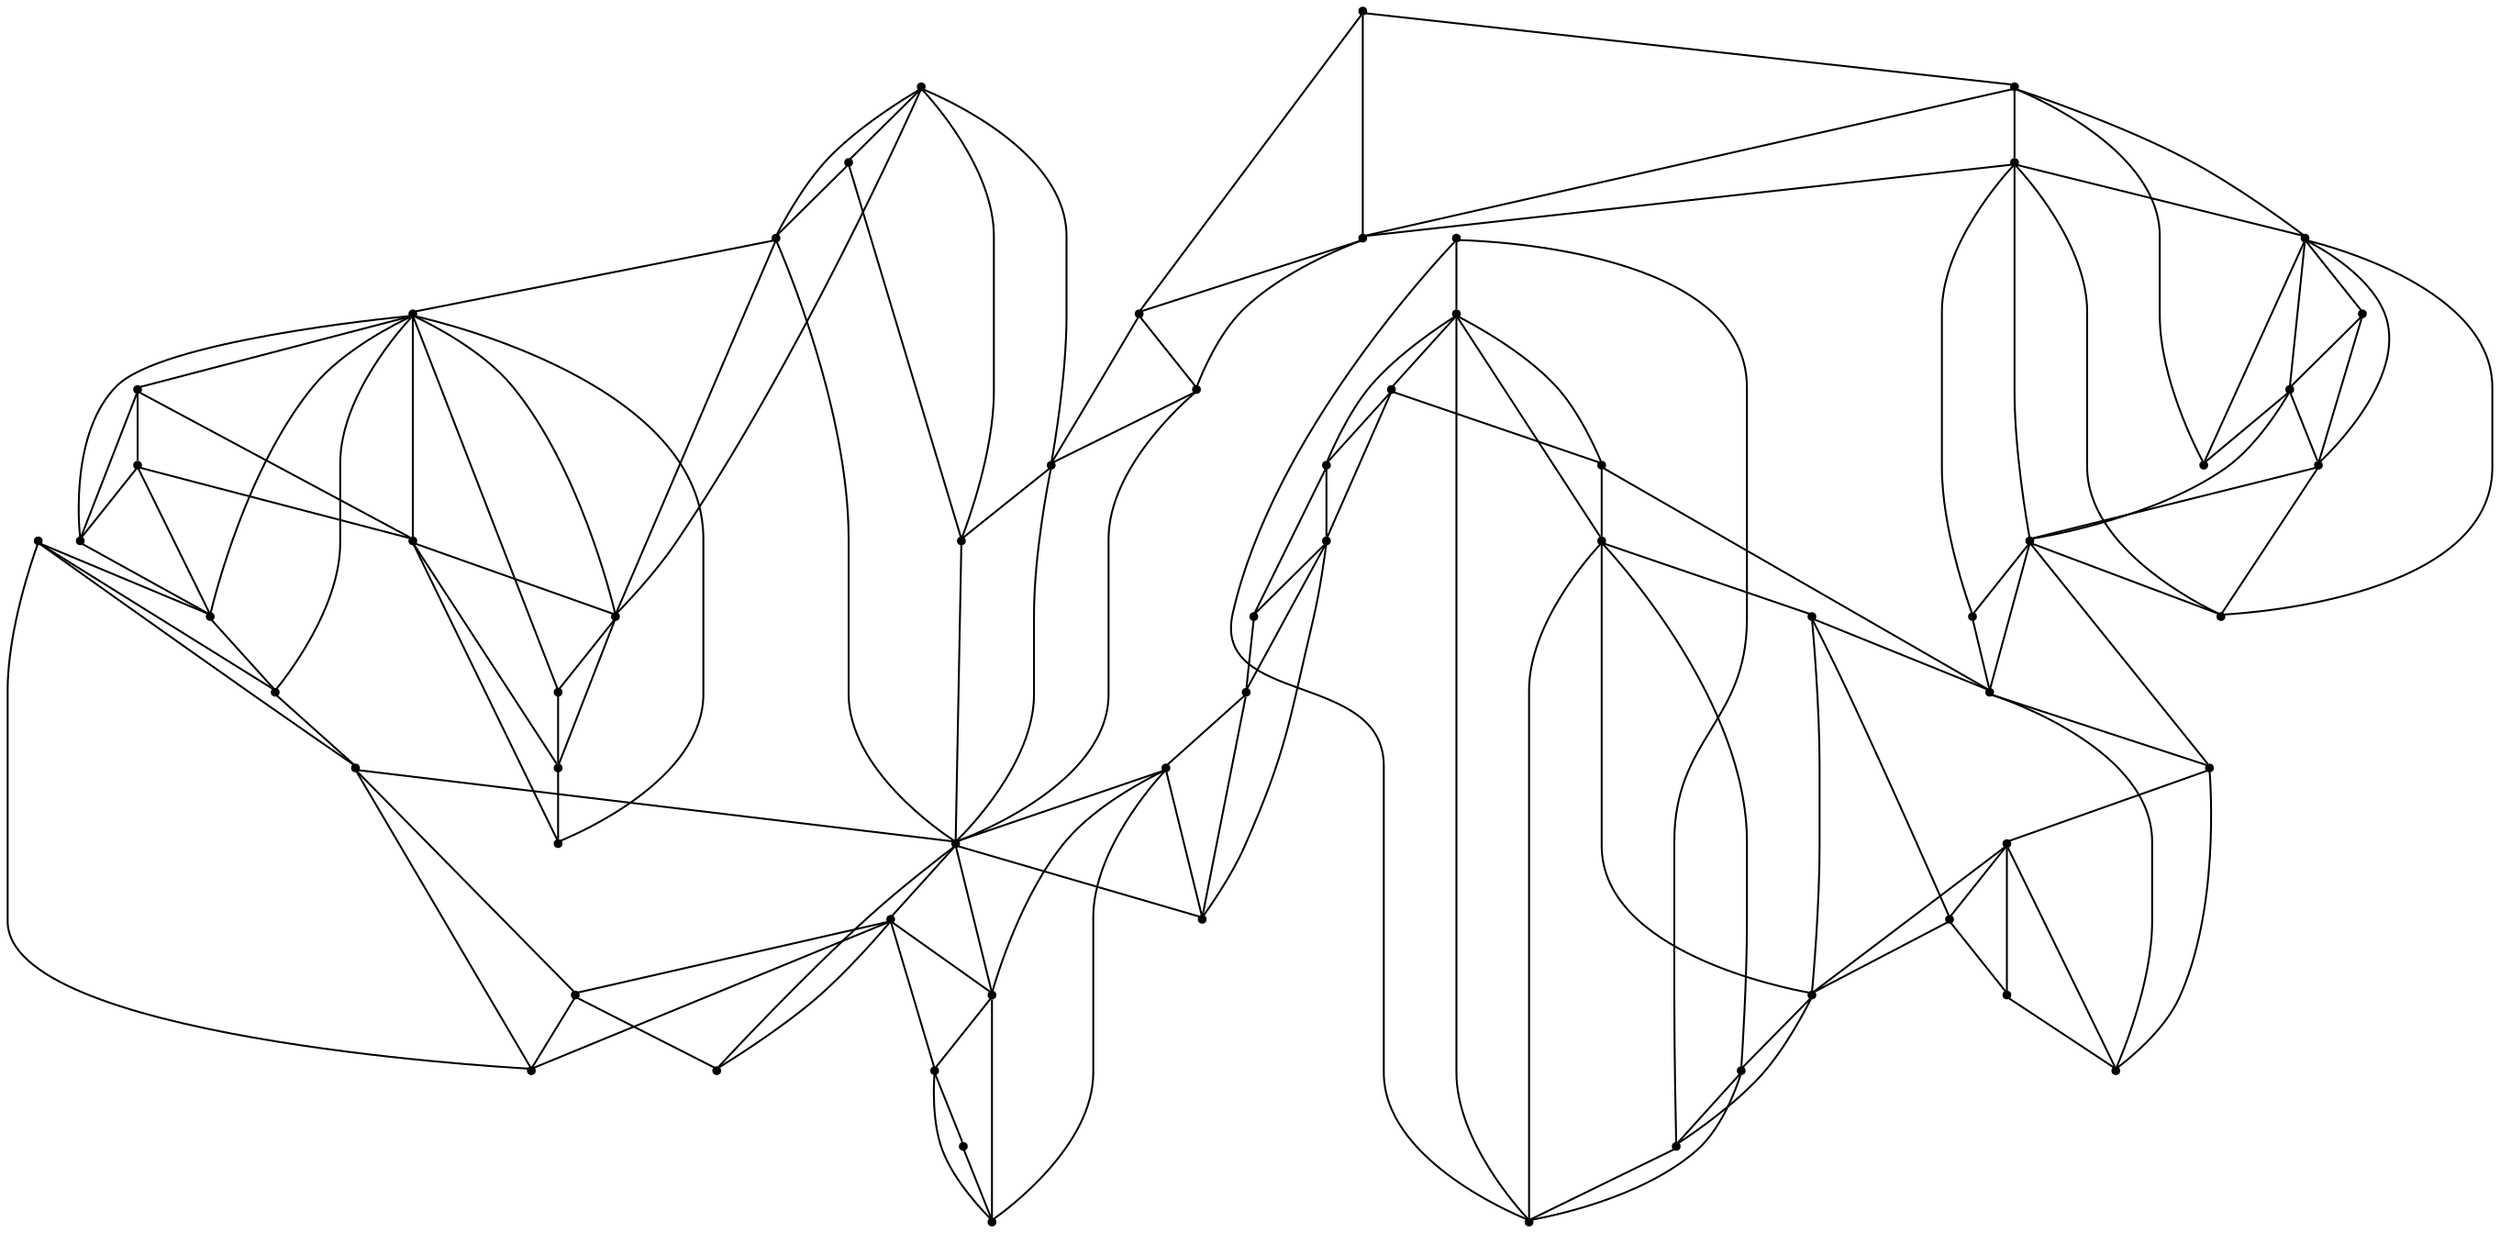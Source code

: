 graph {
  node [shape=point,comment="{\"directed\":false,\"doi\":\"10.1007/978-3-540-31843-9_26\",\"figure\":\"1 (1)\"}"]

  v0 [pos="667.3741528888081,616.0362223468758"]
  v1 [pos="718.383648255814,609.786158768588"]
  v2 [pos="594.3605536882267,622.0362325194019"]
  v3 [pos="502.3434456758721,621.7861791136402"]
  v4 [pos="406.8256858648256,614.5362198037443"]
  v5 [pos="380.5707894258721,611.5362147174812"]
  v6 [pos="847.9077330123546,505.28621471748124"]
  v7 [pos="848.6578579215115,478.53615876858794"]
  v8 [pos="622.8116778706395,457.0737182778654"]
  v9 [pos="845.4072583575581,531.286174027377"]
  v10 [pos="804.4559229651163,510.3842397215503"]
  v11 [pos="829.6543332122093,375.03617402737706"]
  v12 [pos="780.3951398982558,313.28627066637443"]
  v13 [pos="811.4009175145349,583.7861994586922"]
  v14 [pos="773.9043695494186,544.8800384682951"]
  v15 [pos="741.1899890988373,553.2215098224617"]
  v16 [pos="767.4948673691861,414.8672719481128"]
  v17 [pos="764.3921784156977,598.7862248900074"]
  v18 [pos="734.8866824127907,290.78616894111406"]
  v19 [pos="691.7057503633721,542.5675689858732"]
  v20 [pos="668.9057049418604,305.0423919839201"]
  v21 [pos="696.027398255814,310.85497336412834"]
  v22 [pos="665.8738553779069,275.78627066637443"]
  v23 [pos="612.9765125363372,541.7111694497404"]
  v24 [pos="633.5074400436047,302.43822531725334"]
  v25 [pos="640.5129087936047,589.4339223387378"]
  v26 [pos="571.879269622093,578.5549143634773"]
  v27 [pos="589.8597088481105,266.5362337909676"]
  v28 [pos="510.25116279069766,542.6425913654305"]
  v29 [pos="568.5995457848837,299.97545676256584"]
  v30 [pos="545.8515170784883,261.78623633409904"]
  v31 [pos="493.00002271075584,394.63627931302165"]
  v32 [pos="528.5087436409883,302.2879262449877"]
  v33 [pos="498.84277797965115,259.5362325194018"]
  v34 [pos="383.6401253633721,566.2631968341805"]
  v35 [pos="457.64137445494185,588.3927642983732"]
  v36 [pos="365.38254451308137,375.60081280097734"]
  v37 [pos="472.58791333575573,260.78621344591545"]
  v38 [pos="358.15622728924416,293.4215525470711"]
  v39 [pos="486.63010537790694,303.10910340970133"]
  v40 [pos="427.4607739825581,310.40916241035234"]
  v41 [pos="463.2299282340116,310.1090728921232"]
  v42 [pos="427.82958870821216,259.78619055773186"]
  v43 [pos="425.44789244186046,583.6215952716805"]
  v44 [pos="443.03450218023255,282.46752219225334"]
  v45 [pos="400.1098382994186,578.5549143634773"]
  v46 [pos="395.97365098110464,499.0196207843758"]
  v47 [pos="280.13338026889534,464.3383005939461"]
  v48 [pos="288.8037256994913,582.7862401487964"]
  v49 [pos="388.4118323037791,530.2758514565763"]
  v50 [pos="293.2483012354651,429.0213246824878"]
  v51 [pos="323.81021984011625,268.5361841999031"]
  v52 [pos="345.9330941133721,328.06739605293046"]
  v53 [pos="285.8031624727471,280.7861943724291"]
  v54 [pos="318.7363644622093,544.0591156167326"]
  v55 [pos="294.9652979651163,534.3715647541023"]
  v56 [pos="222.79143804505813,345.2862401487963"]
  v57 [pos="282.2962708938953,378.8799265705086"]
  v58 [pos="209.53897165697674,476.2862503213224"]
  v59 [pos="263.8136525708576,496.8217193764982"]
  v60 [pos="233.54344567587208,540.0361994586922"]
  v61 [pos="208.788834824673,398.5362350625333"]
  v62 [pos="207.78864973201308,442.28623506253336"]

  v0 -- v1 [id="-1",pos="667.3741528888081,616.0362223468758 684.2344448080644,614.2025184350448 701.0846471702569,612.2219850176065 718.383648255814,609.786158768588"]
  v62 -- v50 [id="-2",pos="207.78864973201308,442.28623506253336 293.2483012354651,429.0213246824878 293.2483012354651,429.0213246824878 293.2483012354651,429.0213246824878"]
  v62 -- v47 [id="-3",pos="207.78864973201308,442.28623506253336 280.13338026889534,464.3383005939461 280.13338026889534,464.3383005939461 280.13338026889534,464.3383005939461"]
  v62 -- v58 [id="-4",pos="207.78864973201308,442.28623506253336 209.53897165697674,476.2862503213224 209.53897165697674,476.2862503213224 209.53897165697674,476.2862503213224"]
  v62 -- v46 [id="-5",pos="207.78864973201308,442.28623506253336 316.9089434956395,457.66957399075596 316.9089434956395,457.66957399075596 316.9089434956395,457.66957399075596 395.97365098110464,499.0196207843758 395.97365098110464,499.0196207843758 395.97365098110464,499.0196207843758"]
  v61 -- v50 [id="-6",pos="208.788834824673,398.5362350625333 293.2483012354651,429.0213246824878 293.2483012354651,429.0213246824878 293.2483012354651,429.0213246824878"]
  v61 -- v62 [id="-7",pos="208.788834824673,398.5362350625333 207.78864973201308,442.28623506253336 207.78864973201308,442.28623506253336 207.78864973201308,442.28623506253336"]
  v61 -- v56 [id="-8",pos="208.788834824673,398.5362350625333 215.71096475290696,361.7820719562508 215.71096475290696,361.7820719562508 215.71096475290696,361.7820719562508 222.79143804505813,345.2862401487963 222.79143804505813,345.2862401487963 222.79143804505813,345.2862401487963"]
  v60 -- v58 [id="-9",pos="233.54344567587208,540.0361994586922 218.16975608648255,511.39042970364665 218.16975608648255,511.39042970364665 218.16975608648255,511.39042970364665 209.53897165697674,476.2862503213224 209.53897165697674,476.2862503213224 209.53897165697674,476.2862503213224"]
  v56 -- v53 [id="-10",pos="222.79143804505813,345.2862401487963 228.90090615915696,328.9237955890633 228.90090615915696,328.9237955890633 228.90090615915696,328.9237955890633 246.93342569040698,303.44034628893303 246.93342569040698,303.44034628893303 246.93342569040698,303.44034628893303 285.8031624727471,280.7861943724291 285.8031624727471,280.7861943724291 285.8031624727471,280.7861943724291"]
  v60 -- v55 [id="-11",pos="233.54344567587208,540.0361994586922 294.9652979651163,534.3715647541023 294.9652979651163,534.3715647541023 294.9652979651163,534.3715647541023"]
  v60 -- v48 [id="-12",pos="233.54344567587208,540.0361994586922 257.6645916606105,564.8111958983081 257.6645916606105,564.8111958983081 257.6645916606105,564.8111958983081 288.8037256994913,582.7862401487964 288.8037256994913,582.7862401487964 288.8037256994913,582.7862401487964"]
  v59 -- v55 [id="-13",pos="263.8136525708576,496.8217193764982 294.9652979651163,534.3715647541023 294.9652979651163,534.3715647541023 294.9652979651163,534.3715647541023"]
  v55 -- v47 [id="-14",pos="294.9652979651163,534.3715647541023 265.64108148619187,493.5821513019539 265.64108148619187,493.5821513019539 265.64108148619187,493.5821513019539 280.13338026889534,464.3383005939461 280.13338026889534,464.3383005939461 280.13338026889534,464.3383005939461"]
  v59 -- v60 [id="-15",pos="263.8136525708576,496.8217193764982 233.54344567587208,540.0361994586922 233.54344567587208,540.0361994586922 233.54344567587208,540.0361994586922"]
  v47 -- v59 [id="-16",pos="280.13338026889534,464.3383005939461 263.8136525708576,496.8217193764982 263.8136525708576,496.8217193764982 263.8136525708576,496.8217193764982"]
  v47 -- v58 [id="-17",pos="280.13338026889534,464.3383005939461 209.53897165697674,476.2862503213224 209.53897165697674,476.2862503213224 209.53897165697674,476.2862503213224"]
  v47 -- v60 [id="-18",pos="280.13338026889534,464.3383005939461 242.68681413517442,487.8445923013029 242.68681413517442,487.8445923013029 242.68681413517442,487.8445923013029 233.54344567587208,540.0361994586922 233.54344567587208,540.0361994586922 233.54344567587208,540.0361994586922"]
  v57 -- v8 [id="-19",pos="282.2962708938953,378.8799265705086 465.5782794331395,458.2654297036466 465.5782794331395,458.2654297036466 465.5782794331395,458.2654297036466 622.8116778706395,457.0737182778654 622.8116778706395,457.0737182778654 622.8116778706395,457.0737182778654"]
  v57 -- v53 [id="-20",pos="282.2962708938953,378.8799265705086 285.8031624727471,280.7861943724291 285.8031624727471,280.7861943724291 285.8031624727471,280.7861943724291"]
  v48 -- v49 [id="-21",pos="288.8037256994913,582.7862401487964 388.4118323037791,530.2758514565763 388.4118323037791,530.2758514565763 388.4118323037791,530.2758514565763"]
  v48 -- v34 [id="-22",pos="288.8037256994913,582.7862401487964 383.6401253633721,566.2631968341805 383.6401253633721,566.2631968341805 383.6401253633721,566.2631968341805"]
  v48 -- v5 [id="-23",pos="288.8037256994913,582.7862401487964 325.85228924418607,599.3069946450529 325.85228924418607,599.3069946450529 325.85228924418607,599.3069946450529 344.4415009550581,605.270651911627 362.54364184416704,608.7879307538508 380.5707894258721,611.5362147174812"]
  v53 -- v36 [id="-24",pos="285.8031624727471,280.7861943724291 365.38254451308137,375.60081280097734 365.38254451308137,375.60081280097734 365.38254451308137,375.60081280097734"]
  v50 -- v56 [id="-25",pos="293.2483012354651,429.0213246824878 222.79143804505813,345.2862401487963 222.79143804505813,345.2862401487963 222.79143804505813,345.2862401487963"]
  v55 -- v54 [id="-26",pos="294.9652979651163,534.3715647541023 318.7363644622093,544.0591156167326 318.7363644622093,544.0591156167326 318.7363644622093,544.0591156167326"]
  v55 -- v48 [id="-27",pos="294.9652979651163,534.3715647541023 288.8037256994913,582.7862401487964 288.8037256994913,582.7862401487964 288.8037256994913,582.7862401487964"]
  v56 -- v57 [id="-29",pos="222.79143804505813,345.2862401487963 282.2962708938953,378.8799265705086 282.2962708938953,378.8799265705086 282.2962708938953,378.8799265705086"]
  v51 -- v36 [id="-30",pos="323.81021984011625,268.5361841999031 318.02580850290695,301.8028239093758 318.02580850290695,301.8028239093758 318.02580850290695,301.8028239093758 365.38254451308137,375.60081280097734 365.38254451308137,375.60081280097734 365.38254451308137,375.60081280097734"]
  v54 -- v46 [id="-31",pos="318.7363644622093,544.0591156167326 395.97365098110464,499.0196207843758 395.97365098110464,499.0196207843758 395.97365098110464,499.0196207843758"]
  v54 -- v47 [id="-32",pos="318.7363644622093,544.0591156167326 280.13338026889534,464.3383005939461 280.13338026889534,464.3383005939461 280.13338026889534,464.3383005939461"]
  v51 -- v52 [id="-33",pos="323.81021984011625,268.5361841999031 345.9330941133721,328.06739605293046 345.9330941133721,328.06739605293046 345.9330941133721,328.06739605293046"]
  v51 -- v38 [id="-34",pos="323.81021984011625,268.5361841999031 358.15622728924416,293.4215525470711 358.15622728924416,293.4215525470711 358.15622728924416,293.4215525470711"]
  v51 -- v53 [id="-35",pos="323.81021984011625,268.5361841999031 285.8031624727471,280.7861943724291 285.8031624727471,280.7861943724291 285.8031624727471,280.7861943724291"]
  v52 -- v38 [id="-36",pos="345.9330941133721,328.06739605293046 358.15622728924416,293.4215525470711 358.15622728924416,293.4215525470711 358.15622728924416,293.4215525470711"]
  v52 -- v36 [id="-37",pos="345.9330941133721,328.06739605293046 365.38254451308137,375.60081280097734 365.38254451308137,375.60081280097734 365.38254451308137,375.60081280097734"]
  v53 -- v8 [id="-38",pos="285.8031624727471,280.7861943724291 346.19772438226744,377.72369182929765 346.19772438226744,377.72369182929765 346.19772438226744,377.72369182929765 505.66904978197675,445.89868979479246 505.66904978197675,445.89868979479246 505.66904978197675,445.89868979479246 622.8116778706395,457.0737182778654 622.8116778706395,457.0737182778654 622.8116778706395,457.0737182778654"]
  v38 -- v8 [id="-39",pos="358.15622728924416,293.4215525470711 386.2135219840116,372.2111999673185 386.2135219840116,372.2111999673185 386.2135219840116,372.2111999673185 515.2833348473837,428.0904113930997 515.2833348473837,428.0904113930997 515.2833348473837,428.0904113930997 622.8116778706395,457.0737182778654 622.8116778706395,457.0737182778654 622.8116778706395,457.0737182778654"]
  v38 -- v31 [id="-40",pos="358.15622728924416,293.4215525470711 493.00002271075584,394.63627931302165 493.00002271075584,394.63627931302165 493.00002271075584,394.63627931302165"]
  v36 -- v8 [id="-41",pos="365.38254451308137,375.60081280097734 505.66904978197675,438.5236084145841 505.66904978197675,438.5236084145841 505.66904978197675,438.5236084145841 622.8116778706395,457.0737182778654 622.8116778706395,457.0737182778654 622.8116778706395,457.0737182778654"]
  v51 -- v42 [id="-42",pos="323.81021984011625,268.5361841999031 371.90666787790695,261.56959331855546 371.90666787790695,261.56959331855546 371.90666787790695,261.56959331855546 427.82958870821216,259.78619055773186 427.82958870821216,259.78619055773186 427.82958870821216,259.78619055773186"]
  v49 -- v34 [id="-43",pos="388.4118323037791,530.2758514565763 380.699972747093,551.0986307941414 380.699972747093,551.0986307941414 380.699972747093,551.0986307941414 383.6401253633721,566.2631968341805 383.6401253633721,566.2631968341805 383.6401253633721,566.2631968341805"]
  v34 -- v5 [id="-44",pos="383.6401253633721,566.2631968341805 380.5707894258721,611.5362147174812 380.5707894258721,611.5362147174812 380.5707894258721,611.5362147174812"]
  v49 -- v46 [id="-46",pos="388.4118323037791,530.2758514565763 395.97365098110464,499.0196207843758 395.97365098110464,499.0196207843758 395.97365098110464,499.0196207843758"]
  v46 -- v47 [id="-47",pos="395.97365098110464,499.0196207843758 280.13338026889534,464.3383005939461 280.13338026889534,464.3383005939461 280.13338026889534,464.3383005939461"]
  v46 -- v50 [id="-48",pos="395.97365098110464,499.0196207843758 372.79851925872094,460.5028768065112 372.79851925872094,460.5028768065112 372.79851925872094,460.5028768065112 293.2483012354651,429.0213246824878 293.2483012354651,429.0213246824878 293.2483012354651,429.0213246824878"]
  v46 -- v48 [id="-49",pos="395.97365098110464,499.0196207843758 288.8037256994913,582.7862401487964 288.8037256994913,582.7862401487964 288.8037256994913,582.7862401487964"]
  v45 -- v34 [id="-50",pos="400.1098382994186,578.5549143634773 383.6401253633721,566.2631968341805 383.6401253633721,566.2631968341805 383.6401253633721,566.2631968341805"]
  v31 -- v42 [id="-51",pos="493.00002271075584,394.63627931302165 406.18390261627906,298.82379965807365 406.18390261627906,298.82379965807365 406.18390261627906,298.82379965807365 427.82958870821216,259.78619055773186 427.82958870821216,259.78619055773186 427.82958870821216,259.78619055773186"]
  v4 -- v35 [id="-52",pos="406.8256858648256,614.5362198037443 457.64137445494185,588.3927642983732 457.64137445494185,588.3927642983732 457.64137445494185,588.3927642983732"]
  v4 -- v43 [id="-53",pos="406.8256858648256,614.5362198037443 425.44789244186046,583.6215952716805 425.44789244186046,583.6215952716805 425.44789244186046,583.6215952716805"]
  v43 -- v45 [id="-54",pos="425.44789244186046,583.6215952716805 400.1098382994186,578.5549143634773 400.1098382994186,578.5549143634773 400.1098382994186,578.5549143634773"]
  v40 -- v44 [id="-55",pos="427.4607739825581,310.40916241035234 443.03450218023255,282.46752219225334 443.03450218023255,282.46752219225334 443.03450218023255,282.46752219225334"]
  v40 -- v31 [id="-56",pos="427.4607739825581,310.40916241035234 493.00002271075584,394.63627931302165 493.00002271075584,394.63627931302165 493.00002271075584,394.63627931302165"]
  v5 -- v45 [id="-58",pos="380.5707894258721,611.5362147174812 400.1098382994186,578.5549143634773 400.1098382994186,578.5549143634773 400.1098382994186,578.5549143634773"]
  v4 -- v45 [id="-59",pos="406.8256858648256,614.5362198037443 400.1098382994186,578.5549143634773 400.1098382994186,578.5549143634773 400.1098382994186,578.5549143634773"]
  v42 -- v40 [id="-60",pos="427.82958870821216,259.78619055773186 427.4607739825581,310.40916241035234 427.4607739825581,310.40916241035234 427.4607739825581,310.40916241035234"]
  v44 -- v41 [id="-61",pos="443.03450218023255,282.46752219225334 463.2299282340116,310.1090728921232 463.2299282340116,310.1090728921232 463.2299282340116,310.1090728921232"]
  v44 -- v42 [id="-63",pos="443.03450218023255,282.46752219225334 427.82958870821216,259.78619055773186 427.82958870821216,259.78619055773186 427.82958870821216,259.78619055773186"]
  v44 -- v37 [id="-64",pos="443.03450218023255,282.46752219225334 472.58791333575573,260.78621344591545 472.58791333575573,260.78621344591545 472.58791333575573,260.78621344591545"]
  v35 -- v3 [id="-65",pos="457.64137445494185,588.3927642983732 502.3434456758721,621.7861791136402 502.3434456758721,621.7861791136402 502.3434456758721,621.7861791136402"]
  v35 -- v43 [id="-66",pos="457.64137445494185,588.3927642983732 425.44789244186046,583.6215952716805 425.44789244186046,583.6215952716805 425.44789244186046,583.6215952716805"]
  v41 -- v31 [id="-67",pos="463.2299282340116,310.1090728921232 493.00002271075584,394.63627931302165 493.00002271075584,394.63627931302165 493.00002271075584,394.63627931302165"]
  v48 -- v54 [id="-68",pos="288.8037256994913,582.7862401487964 318.7363644622093,544.0591156167326 318.7363644622093,544.0591156167326 318.7363644622093,544.0591156167326"]
  v37 -- v42 [id="-69",pos="472.58791333575573,260.78621344591545 427.82958870821216,259.78619055773186 427.82958870821216,259.78619055773186 427.82958870821216,259.78619055773186"]
  v37 -- v31 [id="-70",pos="472.58791333575573,260.78621344591545 471.16680141715113,295.5444315753914 471.16680141715113,295.5444315753914 471.16680141715113,295.5444315753914 493.00002271075584,394.63627931302165 493.00002271075584,394.63627931302165 493.00002271075584,394.63627931302165"]
  v37 -- v39 [id="-71",pos="472.58791333575573,260.78621344591545 486.63010537790694,303.10910340970133 486.63010537790694,303.10910340970133 486.63010537790694,303.10910340970133"]
  v39 -- v33 [id="-72",pos="486.63010537790694,303.10910340970133 498.84277797965115,259.5362325194018 498.84277797965115,259.5362325194018 498.84277797965115,259.5362325194018"]
  v39 -- v32 [id="-73",pos="486.63010537790694,303.10910340970133 528.5087436409883,302.2879262449877 528.5087436409883,302.2879262449877 528.5087436409883,302.2879262449877"]
  v31 -- v30 [id="-74",pos="493.00002271075584,394.63627931302165 548.5937136627907,308.43632814114665 548.5937136627907,308.43632814114665 548.5937136627907,308.43632814114665 545.8515170784883,261.78623633409904 545.8515170784883,261.78623633409904 545.8515170784883,261.78623633409904"]
  v31 -- v39 [id="-77",pos="493.00002271075584,394.63627931302165 486.63010537790694,303.10910340970133 486.63010537790694,303.10910340970133 486.63010537790694,303.10910340970133"]
  v31 -- v29 [id="-79",pos="493.00002271075584,394.63627931302165 568.5995457848837,299.97545676256584 568.5995457848837,299.97545676256584 568.5995457848837,299.97545676256584"]
  v33 -- v37 [id="-80",pos="498.84277797965115,259.5362325194018 472.58791333575573,260.78621344591545 472.58791333575573,260.78621344591545 472.58791333575573,260.78621344591545"]
  v33 -- v32 [id="-81",pos="498.84277797965115,259.5362325194018 528.5087436409883,302.2879262449877 528.5087436409883,302.2879262449877 528.5087436409883,302.2879262449877"]
  v3 -- v28 [id="-82",pos="502.3434456758721,621.7861791136402 510.25116279069766,542.6425913654305 510.25116279069766,542.6425913654305 510.25116279069766,542.6425913654305"]
  v3 -- v26 [id="-84",pos="502.3434456758721,621.7861791136402 571.879269622093,578.5549143634773 571.879269622093,578.5549143634773 571.879269622093,578.5549143634773"]
  v3 -- v23 [id="-86",pos="502.3434456758721,621.7861791136402 550.0814680232558,563.4694397134123 550.0814680232558,563.4694397134123 550.0814680232558,563.4694397134123 612.9765125363372,541.7111694497404 612.9765125363372,541.7111694497404 612.9765125363372,541.7111694497404"]
  v28 -- v34 [id="-87",pos="510.25116279069766,542.6425913654305 383.6401253633721,566.2631968341805 383.6401253633721,566.2631968341805 383.6401253633721,566.2631968341805"]
  v34 -- v19 [id="-89",pos="383.6401253633721,566.2631968341805 515.504215116279,500.9569783690112 515.504215116279,500.9569783690112 515.504215116279,500.9569783690112 691.7057503633721,542.5675689858732 691.7057503633721,542.5675689858732 691.7057503633721,542.5675689858732"]
  v33 -- v30 [id="-90",pos="498.84277797965115,259.5362325194018 519.0090479651162,261.56959331855546 519.0090479651162,261.56959331855546 519.0090479651162,261.56959331855546 545.8515170784883,261.78623633409904 545.8515170784883,261.78623633409904 545.8515170784883,261.78623633409904"]
  v32 -- v31 [id="-91",pos="528.5087436409883,302.2879262449877 493.00002271075584,394.63627931302165 493.00002271075584,394.63627931302165 493.00002271075584,394.63627931302165"]
  v30 -- v29 [id="-92",pos="545.8515170784883,261.78623633409904 568.5995457848837,299.97545676256584 568.5995457848837,299.97545676256584 568.5995457848837,299.97545676256584"]
  v37 -- v41 [id="-93",pos="472.58791333575573,260.78621344591545 463.2299282340116,310.1090728921232 463.2299282340116,310.1090728921232 463.2299282340116,310.1090728921232"]
  v28 -- v35 [id="-94",pos="510.25116279069766,542.6425913654305 457.64137445494185,588.3927642983732 457.64137445494185,588.3927642983732 457.64137445494185,588.3927642983732"]
  v29 -- v27 [id="-96",pos="568.5995457848837,299.97545676256584 589.8597088481105,266.5362337909676 589.8597088481105,266.5362337909676 589.8597088481105,266.5362337909676"]
  v29 -- v24 [id="-97",pos="568.5995457848837,299.97545676256584 605.0792242005814,302.1029134276049 605.0792242005814,302.1029134276049 605.0792242005814,302.1029134276049 633.5074400436047,302.43822531725334 633.5074400436047,302.43822531725334 633.5074400436047,302.43822531725334"]
  v26 -- v2 [id="-98",pos="571.879269622093,578.5549143634773 584.5837481831395,602.8821289223966 584.5837481831395,602.8821289223966 584.5837481831395,602.8821289223966 594.3605536882267,622.0362325194019 594.3605536882267,622.0362325194019 594.3605536882267,622.0362325194019"]
  v26 -- v25 [id="-99",pos="571.879269622093,578.5549143634773 640.5129087936047,589.4339223387378 640.5129087936047,589.4339223387378 640.5129087936047,589.4339223387378"]
  v27 -- v30 [id="-100",pos="589.8597088481105,266.5362337909676 545.8515170784883,261.78623633409904 545.8515170784883,261.78623633409904 545.8515170784883,261.78623633409904"]
  v27 -- v24 [id="-101",pos="589.8597088481105,266.5362337909676 633.5074400436047,302.43822531725334 633.5074400436047,302.43822531725334 633.5074400436047,302.43822531725334"]
  v2 -- v25 [id="-102",pos="594.3605536882267,622.0362325194019 640.5129087936047,589.4339223387378 640.5129087936047,589.4339223387378 640.5129087936047,589.4339223387378"]
  v23 -- v28 [id="-105",pos="612.9765125363372,541.7111694497404 510.25116279069766,542.6425913654305 510.25116279069766,542.6425913654305 510.25116279069766,542.6425913654305"]
  v23 -- v25 [id="-106",pos="612.9765125363372,541.7111694497404 640.5129087936047,589.4339223387378 640.5129087936047,589.4339223387378 640.5129087936047,589.4339223387378"]
  v23 -- v1 [id="-107",pos="612.9765125363372,541.7111694497404 718.383648255814,609.786158768588 718.383648255814,609.786158768588 718.383648255814,609.786158768588"]
  v23 -- v26 [id="-108",pos="612.9765125363372,541.7111694497404 571.879269622093,578.5549143634773 571.879269622093,578.5549143634773 571.879269622093,578.5549143634773"]
  v8 -- v10 [id="-109",pos="622.8116778706395,457.0737182778654 804.4559229651163,510.3842397215503 804.4559229651163,510.3842397215503 804.4559229651163,510.3842397215503"]
  v8 -- v21 [id="-110",pos="622.8116778706395,457.0737182778654 696.027398255814,310.85497336412834 696.027398255814,310.85497336412834 696.027398255814,310.85497336412834"]
  v8 -- v18 [id="-111",pos="622.8116778706395,457.0737182778654 734.8866824127907,290.78616894111406 734.8866824127907,290.78616894111406 734.8866824127907,290.78616894111406"]
  v38 -- v42 [id="-112",pos="358.15622728924416,293.4215525470711 427.82958870821216,259.78619055773186 427.82958870821216,259.78619055773186 427.82958870821216,259.78619055773186"]
  v8 -- v16 [id="-114",pos="622.8116778706395,457.0737182778654 767.4948673691861,414.8672719481128 767.4948673691861,414.8672719481128 767.4948673691861,414.8672719481128"]
  v27 -- v22 [id="-115",pos="589.8597088481105,266.5362337909676 625.0495730377907,268.9445475421883 625.0495730377907,268.9445475421883 625.0495730377907,268.9445475421883 661.1896802325581,274.6821065428393 661.1896802325581,274.6821065428393 661.1896802325581,274.6821065428393 665.8738553779069,275.78627066637443 665.8738553779069,275.78627066637443 665.8738553779069,275.78627066637443"]
  v24 -- v20 [id="-116",pos="633.5074400436047,302.43822531725334 668.9057049418604,305.0423919839201 668.9057049418604,305.0423919839201 668.9057049418604,305.0423919839201"]
  v24 -- v8 [id="-117",pos="633.5074400436047,302.43822531725334 622.8116778706395,457.0737182778654 622.8116778706395,457.0737182778654 622.8116778706395,457.0737182778654"]
  v25 -- v1 [id="-121",pos="640.5129087936047,589.4339223387378 718.383648255814,609.786158768588 718.383648255814,609.786158768588 718.383648255814,609.786158768588"]
  v24 -- v22 [id="-122",pos="633.5074400436047,302.43822531725334 665.8738553779069,275.78627066637443 665.8738553779069,275.78627066637443 665.8738553779069,275.78627066637443"]
  v20 -- v21 [id="-123",pos="668.9057049418604,305.0423919839201 696.027398255814,310.85497336412834 696.027398255814,310.85497336412834 696.027398255814,310.85497336412834"]
  v0 -- v25 [id="-124",pos="667.3741528888081,616.0362223468758 640.5129087936047,589.4339223387378 640.5129087936047,589.4339223387378 640.5129087936047,589.4339223387378"]
  v20 -- v22 [id="-126",pos="668.9057049418604,305.0423919839201 665.8738553779069,275.78627066637443 665.8738553779069,275.78627066637443 665.8738553779069,275.78627066637443"]
  v19 -- v23 [id="-127",pos="691.7057503633721,542.5675689858732 612.9765125363372,541.7111694497404 612.9765125363372,541.7111694497404 612.9765125363372,541.7111694497404"]
  v32 -- v30 [id="-128",pos="528.5087436409883,302.2879262449877 545.8515170784883,261.78623633409904 545.8515170784883,261.78623633409904 545.8515170784883,261.78623633409904"]
  v22 -- v18 [id="-129",pos="665.8738553779069,275.78627066637443 692.4163063226744,278.78214316393303 692.4163063226744,278.78214316393303 692.4163063226744,278.78214316393303 734.8866824127907,290.78616894111406 734.8866824127907,290.78616894111406 734.8866824127907,290.78616894111406"]
  v21 -- v18 [id="-132",pos="696.027398255814,310.85497336412834 734.8866824127907,290.78616894111406 734.8866824127907,290.78616894111406 734.8866824127907,290.78616894111406"]
  v1 -- v19 [id="-133",pos="718.383648255814,609.786158768588 691.7057503633721,542.5675689858732 691.7057503633721,542.5675689858732 691.7057503633721,542.5675689858732"]
  v1 -- v15 [id="-134",pos="718.383648255814,609.786158768588 741.1899890988373,553.2215098224617 741.1899890988373,553.2215098224617 741.1899890988373,553.2215098224617"]
  v1 -- v17 [id="-135",pos="718.383648255814,609.786158768588 764.3921784156977,598.7862248900074 764.3921784156977,598.7862248900074 764.3921784156977,598.7862248900074"]
  v17 -- v13 [id="-136",pos="764.3921784156977,598.7862248900074 795.9980559593023,591.1112447264331 795.9980559593023,591.1112447264331 795.9980559593023,591.1112447264331 811.4009175145349,583.7861994586922 811.4009175145349,583.7861994586922 811.4009175145349,583.7861994586922"]
  v18 -- v20 [id="-137",pos="734.8866824127907,290.78616894111406 668.9057049418604,305.0423919839201 668.9057049418604,305.0423919839201 668.9057049418604,305.0423919839201"]
  v18 -- v16 [id="-138",pos="734.8866824127907,290.78616894111406 767.4948673691861,414.8672719481128 767.4948673691861,414.8672719481128 767.4948673691861,414.8672719481128"]
  v15 -- v19 [id="-139",pos="741.1899890988373,553.2215098224617 691.7057503633721,542.5675689858732 691.7057503633721,542.5675689858732 691.7057503633721,542.5675689858732"]
  v15 -- v17 [id="-140",pos="741.1899890988373,553.2215098224617 764.3921784156977,598.7862248900074 764.3921784156977,598.7862248900074 764.3921784156977,598.7862248900074"]
  v18 -- v12 [id="-141",pos="734.8866824127907,290.78616894111406 761.4958393895349,301.8028239093758 761.4958393895349,301.8028239093758 761.4958393895349,301.8028239093758 780.3951398982558,313.28627066637443 780.3951398982558,313.28627066637443 780.3951398982558,313.28627066637443"]
  v17 -- v14 [id="-142",pos="764.3921784156977,598.7862248900074 773.9043695494186,544.8800384682951 773.9043695494186,544.8800384682951 773.9043695494186,544.8800384682951"]
  v16 -- v12 [id="-143",pos="767.4948673691861,414.8672719481128 780.3951398982558,313.28627066637443 780.3951398982558,313.28627066637443 780.3951398982558,313.28627066637443"]
  v16 -- v6 [id="-144",pos="767.4948673691861,414.8672719481128 847.9077330123546,505.28621471748124 847.9077330123546,505.28621471748124 847.9077330123546,505.28621471748124"]
  v14 -- v9 [id="-145",pos="773.9043695494186,544.8800384682951 845.4072583575581,531.286174027377 845.4072583575581,531.286174027377 845.4072583575581,531.286174027377"]
  v14 -- v13 [id="-146",pos="773.9043695494186,544.8800384682951 811.4009175145349,583.7861994586922 811.4009175145349,583.7861994586922 811.4009175145349,583.7861994586922"]
  v14 -- v15 [id="-147",pos="773.9043695494186,544.8800384682951 741.1899890988373,553.2215098224617 741.1899890988373,553.2215098224617 741.1899890988373,553.2215098224617"]
  v16 -- v7 [id="-148",pos="767.4948673691861,414.8672719481128 848.6578579215115,478.53615876858794 848.6578579215115,478.53615876858794 848.6578579215115,478.53615876858794"]
  v12 -- v7 [id="-149",pos="780.3951398982558,313.28627066637443 812.4677688953489,400.4486063800789 812.4677688953489,400.4486063800789 812.4677688953489,400.4486063800789 848.6578579215115,478.53615876858794 848.6578579215115,478.53615876858794 848.6578579215115,478.53615876858794"]
  v14 -- v10 [id="-150",pos="773.9043695494186,544.8800384682951 792.4932231104651,528.8986185871101 792.4932231104651,528.8986185871101 792.4932231104651,528.8986185871101 804.4559229651163,510.3842397215503 804.4559229651163,510.3842397215503 804.4559229651163,510.3842397215503"]
  v13 -- v9 [id="-151",pos="811.4009175145349,583.7861994586922 819.0232103924418,580.3820271971363 819.0232103924418,580.3820271971363 819.0232103924418,580.3820271971363 831.3212845203489,564.8111958983081 831.3212845203489,564.8111958983081 831.3212845203489,564.8111958983081 840.4104742005813,549.1653422199226 840.4104742005813,549.1653422199226 840.4104742005813,549.1653422199226 845.4072583575581,531.286174027377 845.4072583575581,531.286174027377 845.4072583575581,531.286174027377"]
  v10 -- v6 [id="-152",pos="804.4559229651163,510.3842397215503 847.9077330123546,505.28621471748124 847.9077330123546,505.28621471748124 847.9077330123546,505.28621471748124"]
  v12 -- v11 [id="-153",pos="780.3951398982558,313.28627066637443 801.7366188226744,331.381986507032 801.7366188226744,331.381986507032 801.7366188226744,331.381986507032 816.564371366279,350.30695395494865 816.564371366279,350.30695395494865 816.564371366279,350.30695395494865 829.6543332122093,375.03617402737706 829.6543332122093,375.03617402737706 829.6543332122093,375.03617402737706"]
  v11 -- v7 [id="-155",pos="829.6543332122093,375.03617402737706 841.2314861918604,407.8236877602872 841.2314861918604,407.8236877602872 841.2314861918604,407.8236877602872 847.7910610465116,447.3154683592456 847.7910610465116,447.3154683592456 847.7910610465116,447.3154683592456 848.6578579215115,478.53615876858794 848.6578579215115,478.53615876858794 848.6578579215115,478.53615876858794"]
  v9 -- v6 [id="-156",pos="845.4072583575581,531.286174027377 847.9077330123546,505.28621471748124 847.9077330123546,505.28621471748124 847.9077330123546,505.28621471748124"]
  v9 -- v10 [id="-157",pos="845.4072583575581,531.286174027377 804.4559229651163,510.3842397215503 804.4559229651163,510.3842397215503 804.4559229651163,510.3842397215503"]
  v6 -- v8 [id="-158",pos="847.9077330123546,505.28621471748124 622.8116778706395,457.0737182778654 622.8116778706395,457.0737182778654 622.8116778706395,457.0737182778654"]
  v6 -- v7 [id="-159",pos="847.9077330123546,505.28621471748124 848.6578579215115,478.53615876858794 848.6578579215115,478.53615876858794 848.6578579215115,478.53615876858794"]
  v50 -- v57 [id="-160",pos="293.2483012354651,429.0213246824878 282.2962708938953,378.8799265705086 282.2962708938953,378.8799265705086 282.2962708938953,378.8799265705086"]
  v5 -- v4 [id="-161",pos="380.5707894258721,611.5362147174812 389.3537897654066,612.4014254103488 398.0861988281938,613.3263415899853 406.8256858648256,614.5362198037443"]
  v4 -- v3 [id="-162",pos="406.8256858648256,614.5362198037443 426.3040298593757,615.982913685029 445.9615632336695,617.3291263982031 466.3950944767442,619.8694844725269 478.37607375226963,620.6707761919176 490.361209976749,621.2698179460224 502.3434456758721,621.7861791136402"]
  v3 -- v2 [id="-163",pos="502.3434456758721,621.7861791136402 533.0162699564507,622.713425227067 563.6922707142471,622.4853357826453 594.3605536882267,622.0362325194019"]
  v2 -- v0 [id="-164",pos="594.3605536882267,622.0362325194019 618.7054359174368,620.0687304893879 643.0587649784778,618.2897486398201 667.3741528888081,616.0362223468758"]
}